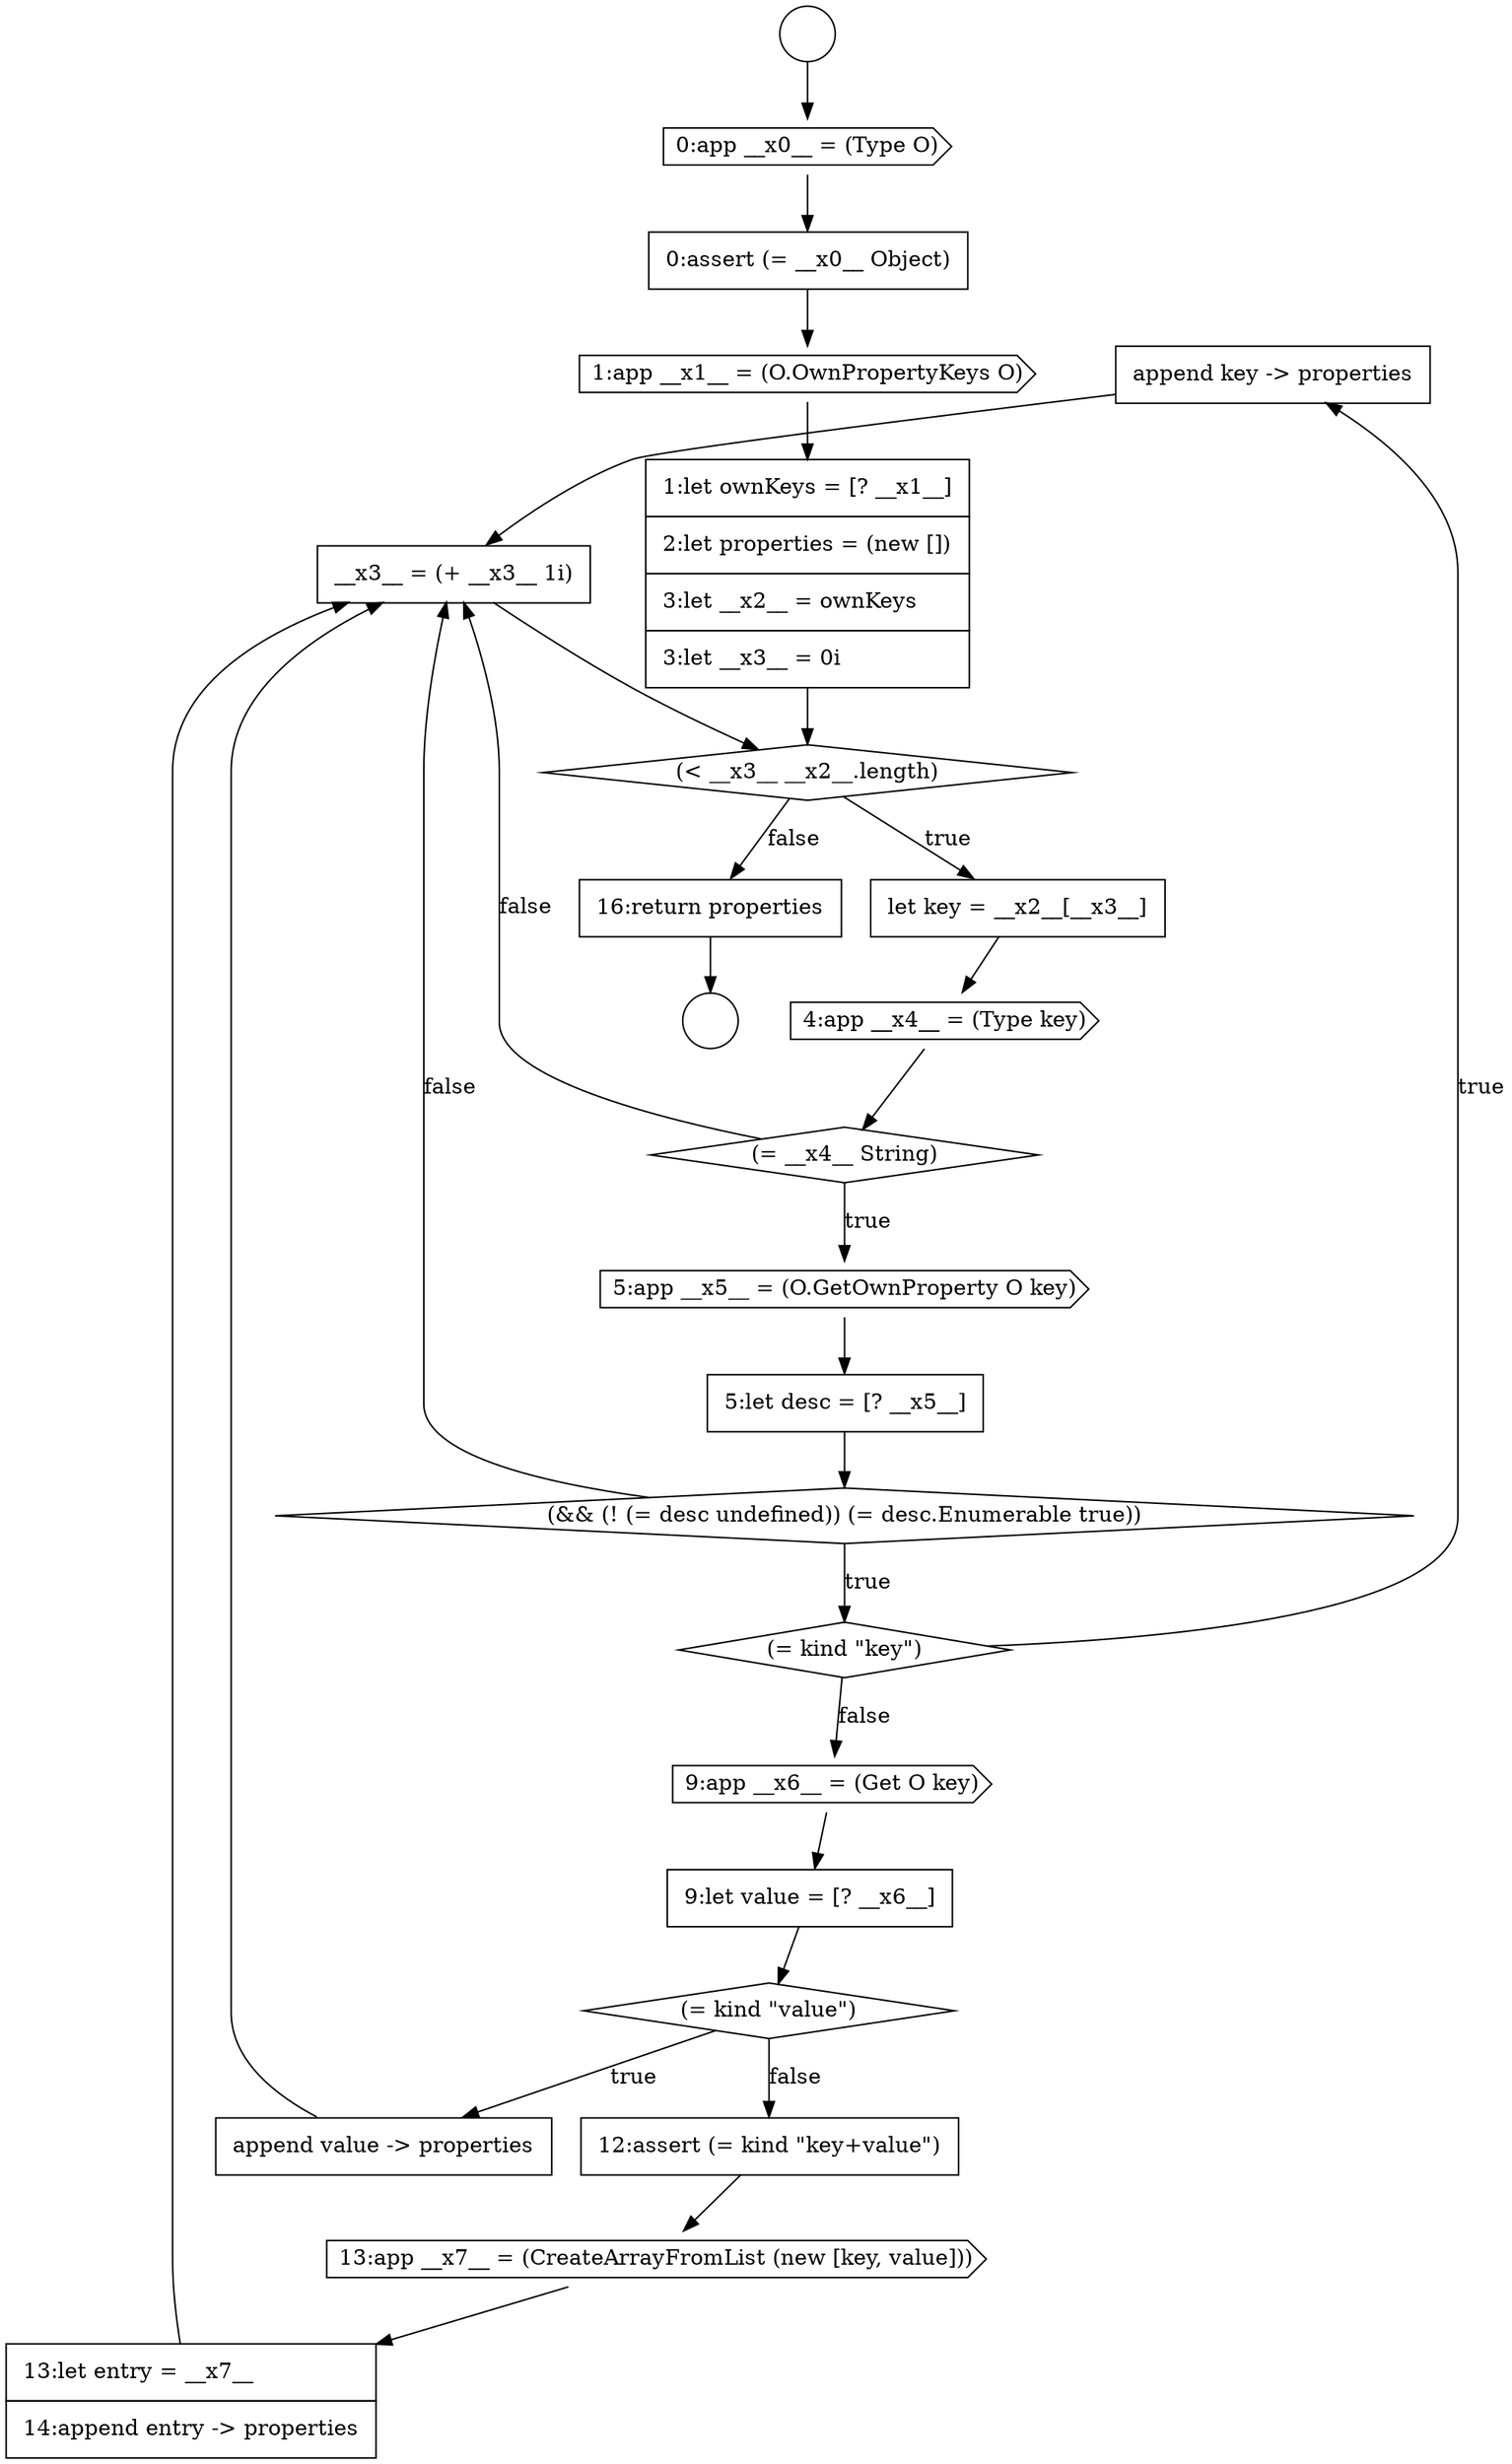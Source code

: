 digraph {
  node1041 [shape=none, margin=0, label=<<font color="black">
    <table border="0" cellborder="1" cellspacing="0" cellpadding="10">
      <tr><td align="left">append key -&gt; properties</td></tr>
    </table>
  </font>> color="black" fillcolor="white" style=filled]
  node1046 [shape=none, margin=0, label=<<font color="black">
    <table border="0" cellborder="1" cellspacing="0" cellpadding="10">
      <tr><td align="left">12:assert (= kind &quot;key+value&quot;)</td></tr>
    </table>
  </font>> color="black" fillcolor="white" style=filled]
  node1040 [shape=diamond, label=<<font color="black">(= kind &quot;key&quot;)</font>> color="black" fillcolor="white" style=filled]
  node1047 [shape=cds, label=<<font color="black">13:app __x7__ = (CreateArrayFromList (new [key, value]))</font>> color="black" fillcolor="white" style=filled]
  node1042 [shape=cds, label=<<font color="black">9:app __x6__ = (Get O key)</font>> color="black" fillcolor="white" style=filled]
  node1050 [shape=none, margin=0, label=<<font color="black">
    <table border="0" cellborder="1" cellspacing="0" cellpadding="10">
      <tr><td align="left">16:return properties</td></tr>
    </table>
  </font>> color="black" fillcolor="white" style=filled]
  node1035 [shape=cds, label=<<font color="black">4:app __x4__ = (Type key)</font>> color="black" fillcolor="white" style=filled]
  node1029 [shape=cds, label=<<font color="black">0:app __x0__ = (Type O)</font>> color="black" fillcolor="white" style=filled]
  node1044 [shape=diamond, label=<<font color="black">(= kind &quot;value&quot;)</font>> color="black" fillcolor="white" style=filled]
  node1038 [shape=none, margin=0, label=<<font color="black">
    <table border="0" cellborder="1" cellspacing="0" cellpadding="10">
      <tr><td align="left">5:let desc = [? __x5__]</td></tr>
    </table>
  </font>> color="black" fillcolor="white" style=filled]
  node1033 [shape=diamond, label=<<font color="black">(&lt; __x3__ __x2__.length)</font>> color="black" fillcolor="white" style=filled]
  node1037 [shape=cds, label=<<font color="black">5:app __x5__ = (O.GetOwnProperty O key)</font>> color="black" fillcolor="white" style=filled]
  node1036 [shape=diamond, label=<<font color="black">(= __x4__ String)</font>> color="black" fillcolor="white" style=filled]
  node1031 [shape=cds, label=<<font color="black">1:app __x1__ = (O.OwnPropertyKeys O)</font>> color="black" fillcolor="white" style=filled]
  node1032 [shape=none, margin=0, label=<<font color="black">
    <table border="0" cellborder="1" cellspacing="0" cellpadding="10">
      <tr><td align="left">1:let ownKeys = [? __x1__]</td></tr>
      <tr><td align="left">2:let properties = (new [])</td></tr>
      <tr><td align="left">3:let __x2__ = ownKeys</td></tr>
      <tr><td align="left">3:let __x3__ = 0i</td></tr>
    </table>
  </font>> color="black" fillcolor="white" style=filled]
  node1027 [shape=circle label=" " color="black" fillcolor="white" style=filled]
  node1028 [shape=circle label=" " color="black" fillcolor="white" style=filled]
  node1039 [shape=diamond, label=<<font color="black">(&amp;&amp; (! (= desc undefined)) (= desc.Enumerable true))</font>> color="black" fillcolor="white" style=filled]
  node1048 [shape=none, margin=0, label=<<font color="black">
    <table border="0" cellborder="1" cellspacing="0" cellpadding="10">
      <tr><td align="left">13:let entry = __x7__</td></tr>
      <tr><td align="left">14:append entry -&gt; properties</td></tr>
    </table>
  </font>> color="black" fillcolor="white" style=filled]
  node1043 [shape=none, margin=0, label=<<font color="black">
    <table border="0" cellborder="1" cellspacing="0" cellpadding="10">
      <tr><td align="left">9:let value = [? __x6__]</td></tr>
    </table>
  </font>> color="black" fillcolor="white" style=filled]
  node1034 [shape=none, margin=0, label=<<font color="black">
    <table border="0" cellborder="1" cellspacing="0" cellpadding="10">
      <tr><td align="left">let key = __x2__[__x3__]</td></tr>
    </table>
  </font>> color="black" fillcolor="white" style=filled]
  node1049 [shape=none, margin=0, label=<<font color="black">
    <table border="0" cellborder="1" cellspacing="0" cellpadding="10">
      <tr><td align="left">__x3__ = (+ __x3__ 1i)</td></tr>
    </table>
  </font>> color="black" fillcolor="white" style=filled]
  node1030 [shape=none, margin=0, label=<<font color="black">
    <table border="0" cellborder="1" cellspacing="0" cellpadding="10">
      <tr><td align="left">0:assert (= __x0__ Object)</td></tr>
    </table>
  </font>> color="black" fillcolor="white" style=filled]
  node1045 [shape=none, margin=0, label=<<font color="black">
    <table border="0" cellborder="1" cellspacing="0" cellpadding="10">
      <tr><td align="left">append value -&gt; properties</td></tr>
    </table>
  </font>> color="black" fillcolor="white" style=filled]
  node1047 -> node1048 [ color="black"]
  node1027 -> node1029 [ color="black"]
  node1036 -> node1037 [label=<<font color="black">true</font>> color="black"]
  node1036 -> node1049 [label=<<font color="black">false</font>> color="black"]
  node1030 -> node1031 [ color="black"]
  node1029 -> node1030 [ color="black"]
  node1040 -> node1041 [label=<<font color="black">true</font>> color="black"]
  node1040 -> node1042 [label=<<font color="black">false</font>> color="black"]
  node1044 -> node1045 [label=<<font color="black">true</font>> color="black"]
  node1044 -> node1046 [label=<<font color="black">false</font>> color="black"]
  node1034 -> node1035 [ color="black"]
  node1033 -> node1034 [label=<<font color="black">true</font>> color="black"]
  node1033 -> node1050 [label=<<font color="black">false</font>> color="black"]
  node1046 -> node1047 [ color="black"]
  node1045 -> node1049 [ color="black"]
  node1050 -> node1028 [ color="black"]
  node1049 -> node1033 [ color="black"]
  node1041 -> node1049 [ color="black"]
  node1032 -> node1033 [ color="black"]
  node1031 -> node1032 [ color="black"]
  node1042 -> node1043 [ color="black"]
  node1038 -> node1039 [ color="black"]
  node1039 -> node1040 [label=<<font color="black">true</font>> color="black"]
  node1039 -> node1049 [label=<<font color="black">false</font>> color="black"]
  node1043 -> node1044 [ color="black"]
  node1037 -> node1038 [ color="black"]
  node1035 -> node1036 [ color="black"]
  node1048 -> node1049 [ color="black"]
}

